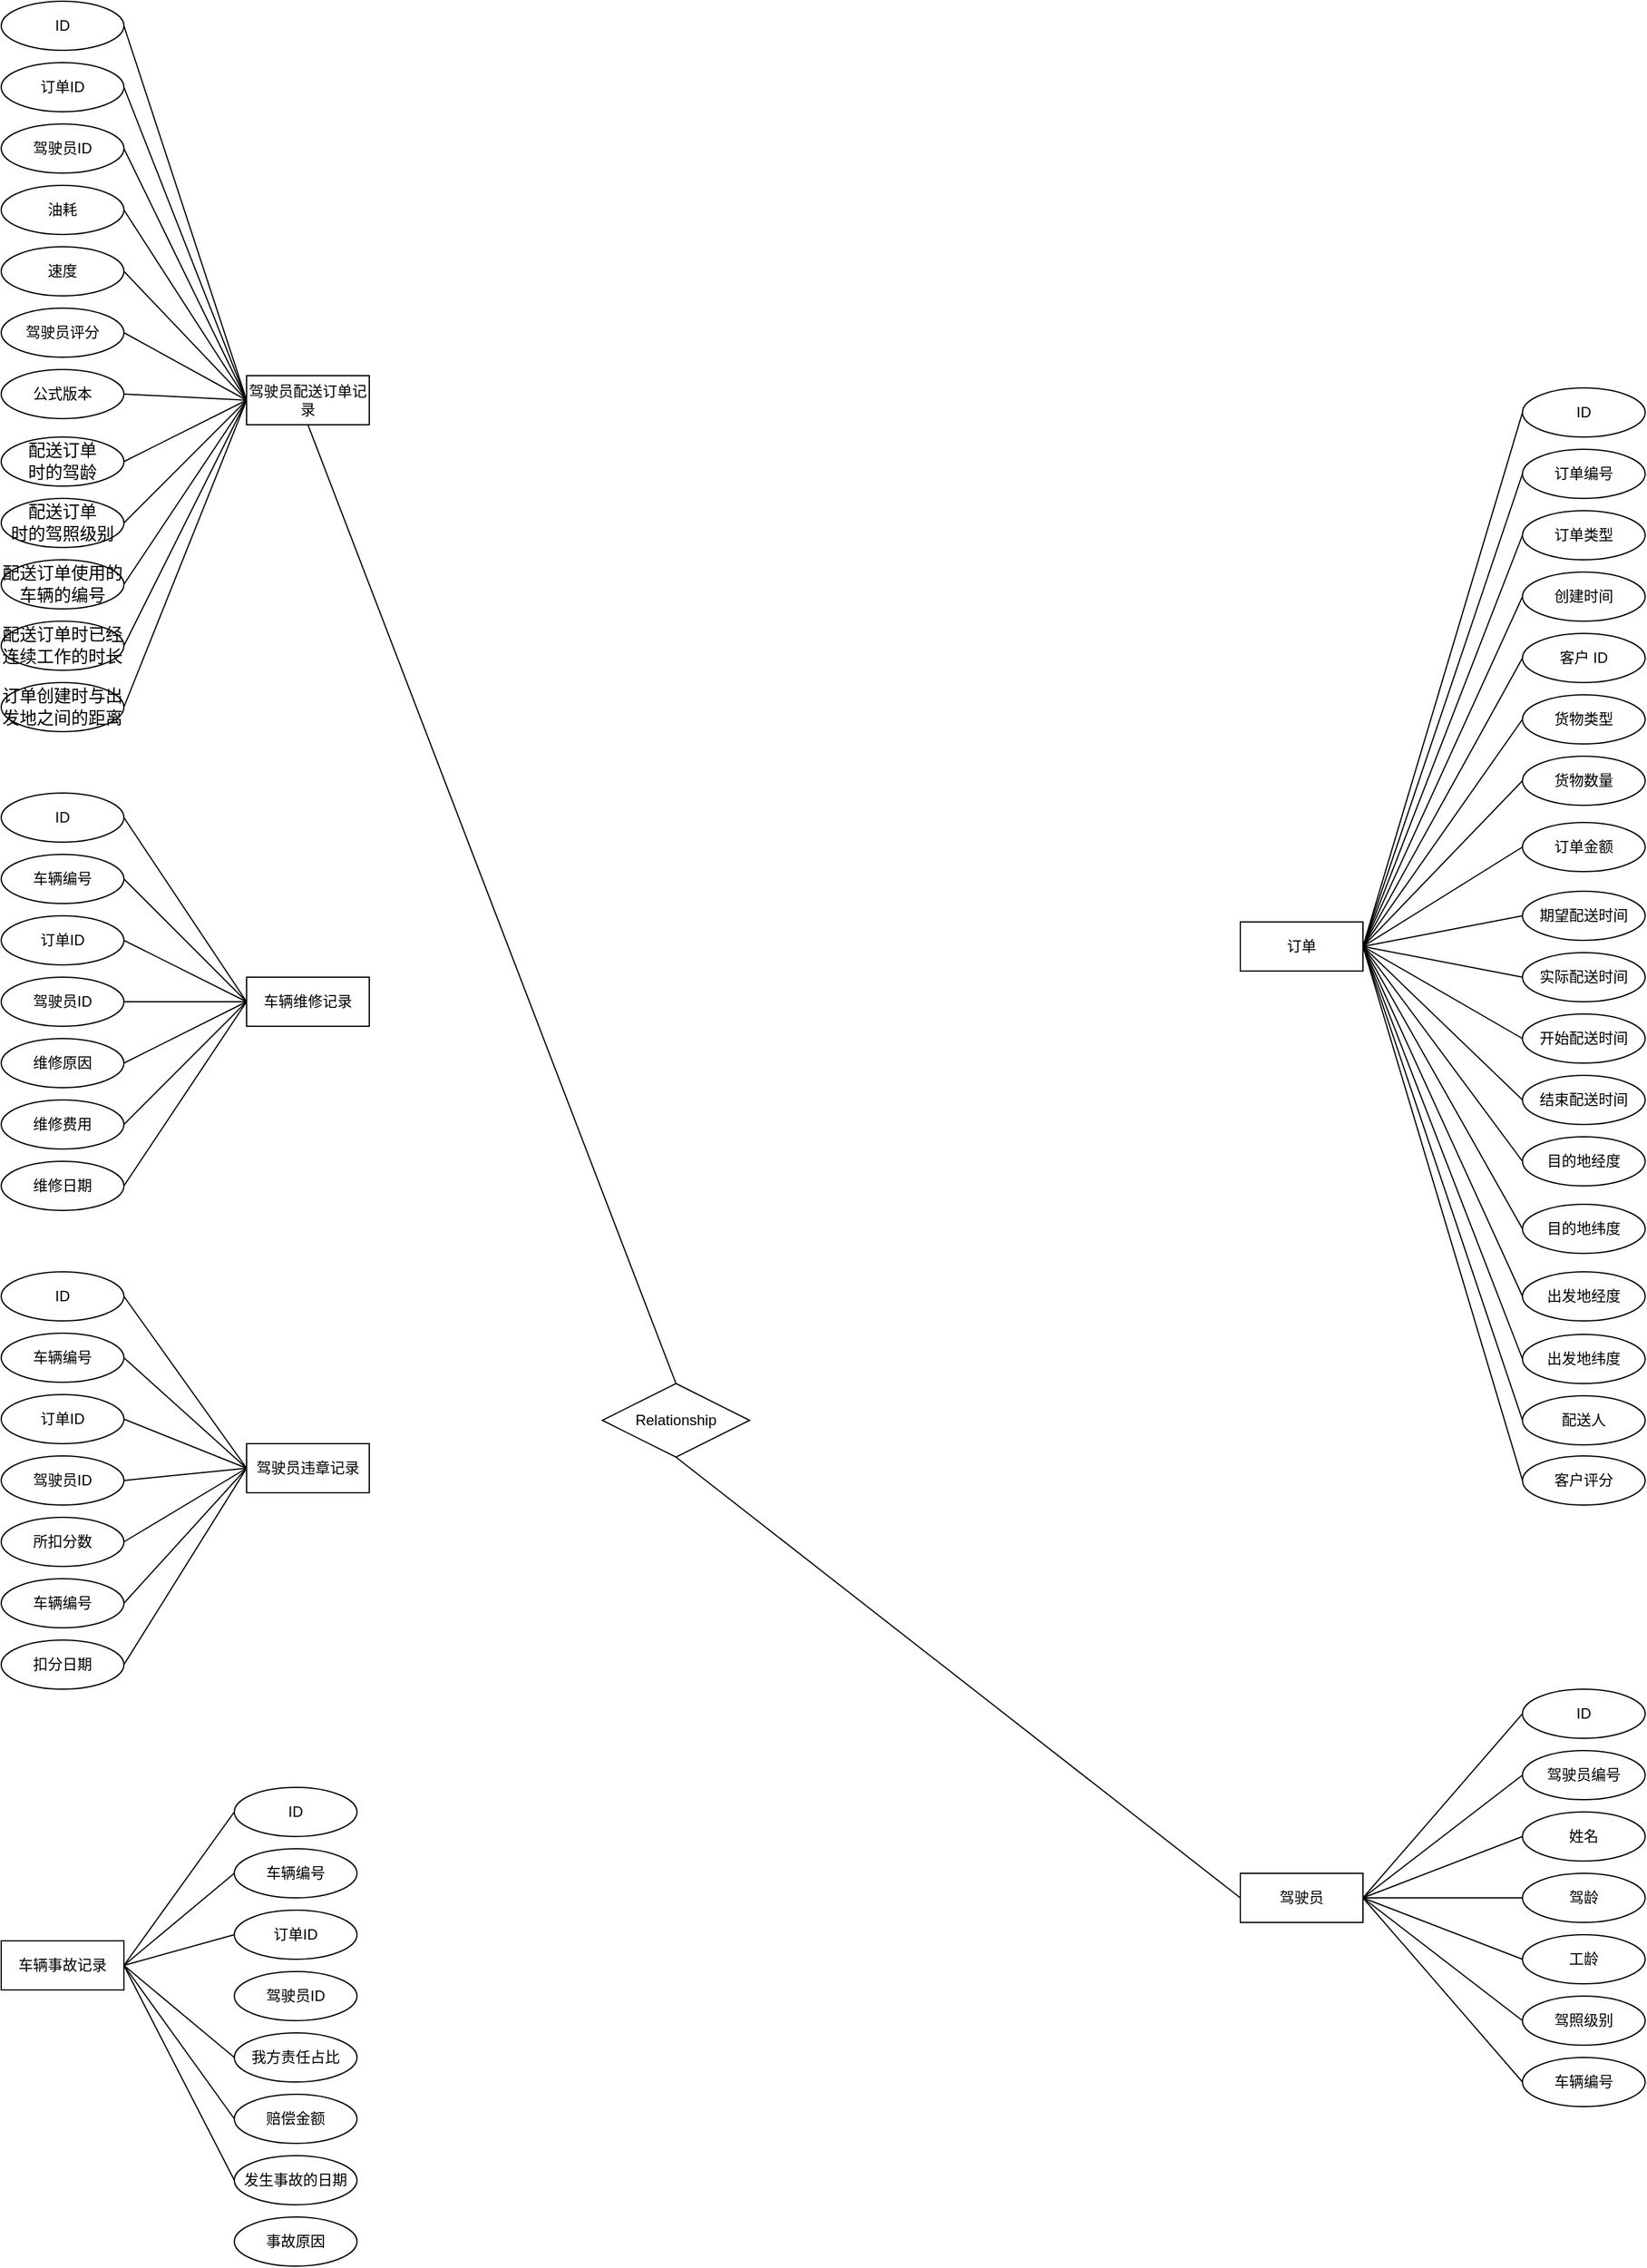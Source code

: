 <mxfile version="13.4.6" type="github">
  <diagram id="TTvSSglgLCxyG-pp4QgG" name="Page-1">
    <mxGraphModel dx="2178" dy="2046" grid="1" gridSize="10" guides="1" tooltips="1" connect="1" arrows="1" fold="1" page="1" pageScale="1" pageWidth="827" pageHeight="1169" math="0" shadow="0">
      <root>
        <mxCell id="0" />
        <mxCell id="1" parent="0" />
        <mxCell id="wChaM4UhZpYK5YsZdDve-71" value="Relationship" style="shape=rhombus;perimeter=rhombusPerimeter;whiteSpace=wrap;html=1;align=center;" vertex="1" parent="1">
          <mxGeometry x="-190" y="1001" width="120" height="60" as="geometry" />
        </mxCell>
        <mxCell id="wChaM4UhZpYK5YsZdDve-72" value="" style="endArrow=none;html=1;rounded=0;exitX=0.5;exitY=1;exitDx=0;exitDy=0;entryX=0.5;entryY=0;entryDx=0;entryDy=0;" edge="1" parent="1" source="wChaM4UhZpYK5YsZdDve-41" target="wChaM4UhZpYK5YsZdDve-71">
          <mxGeometry relative="1" as="geometry">
            <mxPoint x="-250" y="840" as="sourcePoint" />
            <mxPoint x="-90" y="840" as="targetPoint" />
          </mxGeometry>
        </mxCell>
        <mxCell id="wChaM4UhZpYK5YsZdDve-73" value="" style="endArrow=none;html=1;rounded=0;exitX=0.5;exitY=1;exitDx=0;exitDy=0;entryX=0;entryY=0.5;entryDx=0;entryDy=0;" edge="1" parent="1" source="wChaM4UhZpYK5YsZdDve-71" target="wChaM4UhZpYK5YsZdDve-1">
          <mxGeometry relative="1" as="geometry">
            <mxPoint x="-120" y="1200" as="sourcePoint" />
            <mxPoint x="40" y="1200" as="targetPoint" />
          </mxGeometry>
        </mxCell>
        <mxCell id="wChaM4UhZpYK5YsZdDve-91" value="驾驶员违章记录" style="whiteSpace=wrap;html=1;align=center;" vertex="1" parent="1">
          <mxGeometry x="-480" y="1050" width="100" height="40" as="geometry" />
        </mxCell>
        <mxCell id="wChaM4UhZpYK5YsZdDve-110" value="车辆事故记录" style="whiteSpace=wrap;html=1;align=center;" vertex="1" parent="1">
          <mxGeometry x="-680" y="1455" width="100" height="40" as="geometry" />
        </mxCell>
        <mxCell id="wChaM4UhZpYK5YsZdDve-111" value="" style="endArrow=none;html=1;rounded=0;entryX=0;entryY=0.5;entryDx=0;entryDy=0;exitX=1;exitY=0.5;exitDx=0;exitDy=0;" edge="1" source="wChaM4UhZpYK5YsZdDve-110" target="wChaM4UhZpYK5YsZdDve-118" parent="1">
          <mxGeometry relative="1" as="geometry">
            <mxPoint x="-630" y="1580" as="sourcePoint" />
            <mxPoint x="-470" y="1580" as="targetPoint" />
          </mxGeometry>
        </mxCell>
        <mxCell id="wChaM4UhZpYK5YsZdDve-112" value="" style="endArrow=none;html=1;rounded=0;entryX=0;entryY=0.5;entryDx=0;entryDy=0;exitX=1;exitY=0.5;exitDx=0;exitDy=0;" edge="1" source="wChaM4UhZpYK5YsZdDve-110" target="wChaM4UhZpYK5YsZdDve-119" parent="1">
          <mxGeometry relative="1" as="geometry">
            <mxPoint x="-660" y="1480" as="sourcePoint" />
            <mxPoint x="-500" y="1480" as="targetPoint" />
          </mxGeometry>
        </mxCell>
        <mxCell id="wChaM4UhZpYK5YsZdDve-113" value="" style="endArrow=none;html=1;rounded=0;entryX=0;entryY=0.5;entryDx=0;entryDy=0;exitX=1;exitY=0.5;exitDx=0;exitDy=0;" edge="1" source="wChaM4UhZpYK5YsZdDve-110" target="wChaM4UhZpYK5YsZdDve-120" parent="1">
          <mxGeometry relative="1" as="geometry">
            <mxPoint x="-680" y="1480" as="sourcePoint" />
            <mxPoint x="-520" y="1480" as="targetPoint" />
          </mxGeometry>
        </mxCell>
        <mxCell id="wChaM4UhZpYK5YsZdDve-114" value="" style="endArrow=none;html=1;rounded=0;entryX=0;entryY=0.5;entryDx=0;entryDy=0;exitX=1;exitY=0.5;exitDx=0;exitDy=0;" edge="1" source="wChaM4UhZpYK5YsZdDve-110" target="wChaM4UhZpYK5YsZdDve-122" parent="1">
          <mxGeometry relative="1" as="geometry">
            <mxPoint x="-660" y="1490" as="sourcePoint" />
            <mxPoint x="-500" y="1490" as="targetPoint" />
          </mxGeometry>
        </mxCell>
        <mxCell id="wChaM4UhZpYK5YsZdDve-115" value="" style="endArrow=none;html=1;rounded=0;entryX=0;entryY=0.5;entryDx=0;entryDy=0;exitX=1;exitY=0.5;exitDx=0;exitDy=0;" edge="1" source="wChaM4UhZpYK5YsZdDve-110" target="wChaM4UhZpYK5YsZdDve-123" parent="1">
          <mxGeometry relative="1" as="geometry">
            <mxPoint x="-670" y="1550" as="sourcePoint" />
            <mxPoint x="-510" y="1550" as="targetPoint" />
          </mxGeometry>
        </mxCell>
        <mxCell id="wChaM4UhZpYK5YsZdDve-116" value="" style="endArrow=none;html=1;rounded=0;entryX=0;entryY=0.5;entryDx=0;entryDy=0;exitX=1;exitY=0.5;exitDx=0;exitDy=0;" edge="1" source="wChaM4UhZpYK5YsZdDve-110" target="wChaM4UhZpYK5YsZdDve-124" parent="1">
          <mxGeometry relative="1" as="geometry">
            <mxPoint x="-700" y="1590" as="sourcePoint" />
            <mxPoint x="-540" y="1590" as="targetPoint" />
          </mxGeometry>
        </mxCell>
        <mxCell id="wChaM4UhZpYK5YsZdDve-117" value="" style="group" vertex="1" connectable="0" parent="1">
          <mxGeometry x="-490" y="1330" width="100" height="290" as="geometry" />
        </mxCell>
        <mxCell id="wChaM4UhZpYK5YsZdDve-118" value="ID" style="ellipse;whiteSpace=wrap;html=1;align=center;fontStyle=0;" vertex="1" parent="wChaM4UhZpYK5YsZdDve-117">
          <mxGeometry width="100" height="40" as="geometry" />
        </mxCell>
        <mxCell id="wChaM4UhZpYK5YsZdDve-119" value="车辆编号" style="ellipse;whiteSpace=wrap;html=1;align=center;fontStyle=0;" vertex="1" parent="wChaM4UhZpYK5YsZdDve-117">
          <mxGeometry y="50" width="100" height="40" as="geometry" />
        </mxCell>
        <mxCell id="wChaM4UhZpYK5YsZdDve-120" value="订单ID" style="ellipse;whiteSpace=wrap;html=1;align=center;fontStyle=0;" vertex="1" parent="wChaM4UhZpYK5YsZdDve-117">
          <mxGeometry y="100" width="100" height="40" as="geometry" />
        </mxCell>
        <mxCell id="wChaM4UhZpYK5YsZdDve-121" value="驾驶员ID" style="ellipse;whiteSpace=wrap;html=1;align=center;fontStyle=0;" vertex="1" parent="wChaM4UhZpYK5YsZdDve-117">
          <mxGeometry y="150" width="100" height="40" as="geometry" />
        </mxCell>
        <mxCell id="wChaM4UhZpYK5YsZdDve-122" value="我方责任占比" style="ellipse;whiteSpace=wrap;html=1;align=center;fontStyle=0;" vertex="1" parent="1">
          <mxGeometry x="-490" y="1530" width="100" height="40" as="geometry" />
        </mxCell>
        <mxCell id="wChaM4UhZpYK5YsZdDve-123" value="赔偿金额" style="ellipse;whiteSpace=wrap;html=1;align=center;strokeColor=#000000;" vertex="1" parent="1">
          <mxGeometry x="-490" y="1580" width="100" height="40" as="geometry" />
        </mxCell>
        <mxCell id="wChaM4UhZpYK5YsZdDve-124" value="发生事故的日期" style="ellipse;whiteSpace=wrap;html=1;align=center;strokeColor=#000000;" vertex="1" parent="1">
          <mxGeometry x="-490" y="1630" width="100" height="40" as="geometry" />
        </mxCell>
        <mxCell id="wChaM4UhZpYK5YsZdDve-125" value="事故原因" style="ellipse;whiteSpace=wrap;html=1;align=center;strokeColor=#000000;" vertex="1" parent="1">
          <mxGeometry x="-490" y="1680" width="100" height="40" as="geometry" />
        </mxCell>
        <mxCell id="wChaM4UhZpYK5YsZdDve-126" value="" style="group" vertex="1" connectable="0" parent="1">
          <mxGeometry x="330" y="190" width="330" height="910" as="geometry" />
        </mxCell>
        <mxCell id="HI6NWuzhiFTGf4Nthjht-1" value="订单" style="whiteSpace=wrap;html=1;align=center;" parent="wChaM4UhZpYK5YsZdDve-126" vertex="1">
          <mxGeometry y="435" width="100" height="40" as="geometry" />
        </mxCell>
        <mxCell id="HI6NWuzhiFTGf4Nthjht-20" value="" style="endArrow=none;html=1;rounded=0;exitX=1;exitY=0.5;exitDx=0;exitDy=0;entryX=0;entryY=0.5;entryDx=0;entryDy=0;" parent="wChaM4UhZpYK5YsZdDve-126" source="HI6NWuzhiFTGf4Nthjht-1" target="HI6NWuzhiFTGf4Nthjht-2" edge="1">
          <mxGeometry relative="1" as="geometry">
            <mxPoint y="200" as="sourcePoint" />
            <mxPoint x="160" y="200" as="targetPoint" />
          </mxGeometry>
        </mxCell>
        <mxCell id="HI6NWuzhiFTGf4Nthjht-23" value="" style="endArrow=none;html=1;rounded=0;entryX=0;entryY=0.5;entryDx=0;entryDy=0;exitX=1;exitY=0.5;exitDx=0;exitDy=0;" parent="wChaM4UhZpYK5YsZdDve-126" source="HI6NWuzhiFTGf4Nthjht-1" target="HI6NWuzhiFTGf4Nthjht-3" edge="1">
          <mxGeometry relative="1" as="geometry">
            <mxPoint x="60" y="90" as="sourcePoint" />
            <mxPoint x="220" y="90" as="targetPoint" />
          </mxGeometry>
        </mxCell>
        <mxCell id="HI6NWuzhiFTGf4Nthjht-26" value="" style="endArrow=none;html=1;rounded=0;exitX=1;exitY=0.5;exitDx=0;exitDy=0;entryX=0;entryY=0.5;entryDx=0;entryDy=0;" parent="wChaM4UhZpYK5YsZdDve-126" source="HI6NWuzhiFTGf4Nthjht-1" target="HI6NWuzhiFTGf4Nthjht-4" edge="1">
          <mxGeometry relative="1" as="geometry">
            <mxPoint x="70" y="160" as="sourcePoint" />
            <mxPoint x="230" y="160" as="targetPoint" />
          </mxGeometry>
        </mxCell>
        <mxCell id="HI6NWuzhiFTGf4Nthjht-27" value="" style="endArrow=none;html=1;rounded=0;exitX=1;exitY=0.5;exitDx=0;exitDy=0;entryX=0;entryY=0.5;entryDx=0;entryDy=0;" parent="wChaM4UhZpYK5YsZdDve-126" source="HI6NWuzhiFTGf4Nthjht-1" target="HI6NWuzhiFTGf4Nthjht-5" edge="1">
          <mxGeometry relative="1" as="geometry">
            <mxPoint x="70" y="230" as="sourcePoint" />
            <mxPoint x="230" y="230" as="targetPoint" />
          </mxGeometry>
        </mxCell>
        <mxCell id="HI6NWuzhiFTGf4Nthjht-28" value="" style="endArrow=none;html=1;rounded=0;exitX=1;exitY=0.5;exitDx=0;exitDy=0;entryX=0;entryY=0.5;entryDx=0;entryDy=0;" parent="wChaM4UhZpYK5YsZdDve-126" source="HI6NWuzhiFTGf4Nthjht-1" target="HI6NWuzhiFTGf4Nthjht-6" edge="1">
          <mxGeometry relative="1" as="geometry">
            <mxPoint x="70" y="300" as="sourcePoint" />
            <mxPoint x="230" y="300" as="targetPoint" />
          </mxGeometry>
        </mxCell>
        <mxCell id="HI6NWuzhiFTGf4Nthjht-29" value="" style="endArrow=none;html=1;rounded=0;entryX=0;entryY=0.5;entryDx=0;entryDy=0;exitX=1;exitY=0.5;exitDx=0;exitDy=0;" parent="wChaM4UhZpYK5YsZdDve-126" source="HI6NWuzhiFTGf4Nthjht-1" target="HI6NWuzhiFTGf4Nthjht-7" edge="1">
          <mxGeometry relative="1" as="geometry">
            <mxPoint x="60" y="370" as="sourcePoint" />
            <mxPoint x="220" y="370" as="targetPoint" />
          </mxGeometry>
        </mxCell>
        <mxCell id="HI6NWuzhiFTGf4Nthjht-30" value="" style="endArrow=none;html=1;rounded=0;exitX=1;exitY=0.5;exitDx=0;exitDy=0;entryX=0;entryY=0.5;entryDx=0;entryDy=0;" parent="wChaM4UhZpYK5YsZdDve-126" source="HI6NWuzhiFTGf4Nthjht-1" target="HI6NWuzhiFTGf4Nthjht-8" edge="1">
          <mxGeometry relative="1" as="geometry">
            <mxPoint x="70" y="440" as="sourcePoint" />
            <mxPoint x="230" y="440" as="targetPoint" />
          </mxGeometry>
        </mxCell>
        <mxCell id="HI6NWuzhiFTGf4Nthjht-31" value="" style="endArrow=none;html=1;rounded=0;exitX=1;exitY=0.5;exitDx=0;exitDy=0;entryX=0;entryY=0.5;entryDx=0;entryDy=0;" parent="wChaM4UhZpYK5YsZdDve-126" source="HI6NWuzhiFTGf4Nthjht-1" target="HI6NWuzhiFTGf4Nthjht-9" edge="1">
          <mxGeometry relative="1" as="geometry">
            <mxPoint x="70" y="510" as="sourcePoint" />
            <mxPoint x="230" y="510" as="targetPoint" />
          </mxGeometry>
        </mxCell>
        <mxCell id="HI6NWuzhiFTGf4Nthjht-32" value="" style="endArrow=none;html=1;rounded=0;exitX=1;exitY=0.5;exitDx=0;exitDy=0;entryX=0;entryY=0.5;entryDx=0;entryDy=0;" parent="wChaM4UhZpYK5YsZdDve-126" source="HI6NWuzhiFTGf4Nthjht-1" target="HI6NWuzhiFTGf4Nthjht-10" edge="1">
          <mxGeometry relative="1" as="geometry">
            <mxPoint x="70" y="590" as="sourcePoint" />
            <mxPoint x="230" y="590" as="targetPoint" />
          </mxGeometry>
        </mxCell>
        <mxCell id="HI6NWuzhiFTGf4Nthjht-33" value="" style="endArrow=none;html=1;rounded=0;exitX=1;exitY=0.5;exitDx=0;exitDy=0;entryX=0;entryY=0.5;entryDx=0;entryDy=0;" parent="wChaM4UhZpYK5YsZdDve-126" source="HI6NWuzhiFTGf4Nthjht-1" target="HI6NWuzhiFTGf4Nthjht-11" edge="1">
          <mxGeometry relative="1" as="geometry">
            <mxPoint x="70" y="670" as="sourcePoint" />
            <mxPoint x="230" y="670" as="targetPoint" />
          </mxGeometry>
        </mxCell>
        <mxCell id="HI6NWuzhiFTGf4Nthjht-34" value="" style="endArrow=none;html=1;rounded=0;exitX=1;exitY=0.5;exitDx=0;exitDy=0;entryX=0;entryY=0.5;entryDx=0;entryDy=0;" parent="wChaM4UhZpYK5YsZdDve-126" source="HI6NWuzhiFTGf4Nthjht-1" target="HI6NWuzhiFTGf4Nthjht-12" edge="1">
          <mxGeometry relative="1" as="geometry">
            <mxPoint x="70" y="740" as="sourcePoint" />
            <mxPoint x="230" y="740" as="targetPoint" />
          </mxGeometry>
        </mxCell>
        <mxCell id="HI6NWuzhiFTGf4Nthjht-35" value="" style="endArrow=none;html=1;rounded=0;exitX=1;exitY=0.5;exitDx=0;exitDy=0;entryX=0;entryY=0.5;entryDx=0;entryDy=0;" parent="wChaM4UhZpYK5YsZdDve-126" source="HI6NWuzhiFTGf4Nthjht-1" target="HI6NWuzhiFTGf4Nthjht-13" edge="1">
          <mxGeometry relative="1" as="geometry">
            <mxPoint x="70" y="810" as="sourcePoint" />
            <mxPoint x="230" y="810" as="targetPoint" />
          </mxGeometry>
        </mxCell>
        <mxCell id="HI6NWuzhiFTGf4Nthjht-36" value="" style="endArrow=none;html=1;rounded=0;exitX=1;exitY=0.5;exitDx=0;exitDy=0;entryX=0;entryY=0.5;entryDx=0;entryDy=0;" parent="wChaM4UhZpYK5YsZdDve-126" source="HI6NWuzhiFTGf4Nthjht-1" target="HI6NWuzhiFTGf4Nthjht-14" edge="1">
          <mxGeometry relative="1" as="geometry">
            <mxPoint x="70" y="880" as="sourcePoint" />
            <mxPoint x="230" y="880" as="targetPoint" />
          </mxGeometry>
        </mxCell>
        <mxCell id="HI6NWuzhiFTGf4Nthjht-37" value="" style="endArrow=none;html=1;rounded=0;exitX=1;exitY=0.5;exitDx=0;exitDy=0;entryX=0;entryY=0.5;entryDx=0;entryDy=0;" parent="wChaM4UhZpYK5YsZdDve-126" source="HI6NWuzhiFTGf4Nthjht-1" target="HI6NWuzhiFTGf4Nthjht-15" edge="1">
          <mxGeometry relative="1" as="geometry">
            <mxPoint x="70" y="950" as="sourcePoint" />
            <mxPoint x="230" y="950" as="targetPoint" />
          </mxGeometry>
        </mxCell>
        <mxCell id="HI6NWuzhiFTGf4Nthjht-38" value="" style="endArrow=none;html=1;rounded=0;entryX=0;entryY=0.5;entryDx=0;entryDy=0;exitX=1;exitY=0.5;exitDx=0;exitDy=0;" parent="wChaM4UhZpYK5YsZdDve-126" source="HI6NWuzhiFTGf4Nthjht-1" target="HI6NWuzhiFTGf4Nthjht-16" edge="1">
          <mxGeometry relative="1" as="geometry">
            <mxPoint x="70" y="1020" as="sourcePoint" />
            <mxPoint x="230" y="1020" as="targetPoint" />
          </mxGeometry>
        </mxCell>
        <mxCell id="HI6NWuzhiFTGf4Nthjht-39" value="" style="endArrow=none;html=1;rounded=0;entryX=0;entryY=0.5;entryDx=0;entryDy=0;exitX=1;exitY=0.5;exitDx=0;exitDy=0;" parent="wChaM4UhZpYK5YsZdDve-126" source="HI6NWuzhiFTGf4Nthjht-1" target="HI6NWuzhiFTGf4Nthjht-17" edge="1">
          <mxGeometry relative="1" as="geometry">
            <mxPoint x="40" y="790" as="sourcePoint" />
            <mxPoint x="200" y="790" as="targetPoint" />
          </mxGeometry>
        </mxCell>
        <mxCell id="HI6NWuzhiFTGf4Nthjht-40" value="" style="endArrow=none;html=1;rounded=0;entryX=0;entryY=0.5;entryDx=0;entryDy=0;exitX=1;exitY=0.5;exitDx=0;exitDy=0;" parent="wChaM4UhZpYK5YsZdDve-126" source="HI6NWuzhiFTGf4Nthjht-1" target="HI6NWuzhiFTGf4Nthjht-18" edge="1">
          <mxGeometry relative="1" as="geometry">
            <mxPoint x="30" y="830" as="sourcePoint" />
            <mxPoint x="190" y="830" as="targetPoint" />
          </mxGeometry>
        </mxCell>
        <mxCell id="HI6NWuzhiFTGf4Nthjht-41" value="" style="endArrow=none;html=1;rounded=0;entryX=0;entryY=0.5;entryDx=0;entryDy=0;exitX=1;exitY=0.5;exitDx=0;exitDy=0;" parent="wChaM4UhZpYK5YsZdDve-126" source="HI6NWuzhiFTGf4Nthjht-1" target="HI6NWuzhiFTGf4Nthjht-19" edge="1">
          <mxGeometry relative="1" as="geometry">
            <mxPoint y="880" as="sourcePoint" />
            <mxPoint x="160" y="880" as="targetPoint" />
          </mxGeometry>
        </mxCell>
        <mxCell id="wChaM4UhZpYK5YsZdDve-39" value="" style="group" vertex="1" connectable="0" parent="wChaM4UhZpYK5YsZdDve-126">
          <mxGeometry x="230" width="100" height="910" as="geometry" />
        </mxCell>
        <mxCell id="HI6NWuzhiFTGf4Nthjht-2" value="ID" style="ellipse;whiteSpace=wrap;html=1;align=center;flipV=1;" parent="wChaM4UhZpYK5YsZdDve-39" vertex="1">
          <mxGeometry width="100" height="40" as="geometry" />
        </mxCell>
        <mxCell id="HI6NWuzhiFTGf4Nthjht-3" value="订单编号" style="ellipse;whiteSpace=wrap;html=1;align=center;flipV=1;" parent="wChaM4UhZpYK5YsZdDve-39" vertex="1">
          <mxGeometry y="50" width="100" height="40" as="geometry" />
        </mxCell>
        <mxCell id="HI6NWuzhiFTGf4Nthjht-4" value="订单类型" style="ellipse;whiteSpace=wrap;html=1;align=center;flipV=1;" parent="wChaM4UhZpYK5YsZdDve-39" vertex="1">
          <mxGeometry y="100" width="100" height="40" as="geometry" />
        </mxCell>
        <mxCell id="HI6NWuzhiFTGf4Nthjht-5" value="创建时间" style="ellipse;whiteSpace=wrap;html=1;align=center;flipV=1;" parent="wChaM4UhZpYK5YsZdDve-39" vertex="1">
          <mxGeometry y="150" width="100" height="40" as="geometry" />
        </mxCell>
        <mxCell id="HI6NWuzhiFTGf4Nthjht-6" value="客户 ID" style="ellipse;whiteSpace=wrap;html=1;align=center;flipV=1;" parent="wChaM4UhZpYK5YsZdDve-39" vertex="1">
          <mxGeometry y="200" width="100" height="40" as="geometry" />
        </mxCell>
        <mxCell id="HI6NWuzhiFTGf4Nthjht-7" value="货物类型" style="ellipse;whiteSpace=wrap;html=1;align=center;flipV=1;" parent="wChaM4UhZpYK5YsZdDve-39" vertex="1">
          <mxGeometry y="250" width="100" height="40" as="geometry" />
        </mxCell>
        <mxCell id="HI6NWuzhiFTGf4Nthjht-8" value="货物数量" style="ellipse;whiteSpace=wrap;html=1;align=center;flipV=1;" parent="wChaM4UhZpYK5YsZdDve-39" vertex="1">
          <mxGeometry y="300" width="100" height="40" as="geometry" />
        </mxCell>
        <mxCell id="HI6NWuzhiFTGf4Nthjht-9" value="订单金额" style="ellipse;whiteSpace=wrap;html=1;align=center;flipV=1;" parent="wChaM4UhZpYK5YsZdDve-39" vertex="1">
          <mxGeometry y="354" width="100" height="40" as="geometry" />
        </mxCell>
        <mxCell id="HI6NWuzhiFTGf4Nthjht-10" value="期望配送时间" style="ellipse;whiteSpace=wrap;html=1;align=center;flipV=1;" parent="wChaM4UhZpYK5YsZdDve-39" vertex="1">
          <mxGeometry y="410" width="100" height="40" as="geometry" />
        </mxCell>
        <mxCell id="HI6NWuzhiFTGf4Nthjht-11" value="实际配送时间" style="ellipse;whiteSpace=wrap;html=1;align=center;flipV=1;" parent="wChaM4UhZpYK5YsZdDve-39" vertex="1">
          <mxGeometry y="460" width="100" height="40" as="geometry" />
        </mxCell>
        <mxCell id="HI6NWuzhiFTGf4Nthjht-12" value="开始配送时间" style="ellipse;whiteSpace=wrap;html=1;align=center;flipV=1;" parent="wChaM4UhZpYK5YsZdDve-39" vertex="1">
          <mxGeometry y="510" width="100" height="40" as="geometry" />
        </mxCell>
        <mxCell id="HI6NWuzhiFTGf4Nthjht-13" value="结束配送时间" style="ellipse;whiteSpace=wrap;html=1;align=center;flipV=1;" parent="wChaM4UhZpYK5YsZdDve-39" vertex="1">
          <mxGeometry y="560" width="100" height="40" as="geometry" />
        </mxCell>
        <mxCell id="HI6NWuzhiFTGf4Nthjht-14" value="目的地经度" style="ellipse;whiteSpace=wrap;html=1;align=center;flipV=1;" parent="wChaM4UhZpYK5YsZdDve-39" vertex="1">
          <mxGeometry y="610" width="100" height="40" as="geometry" />
        </mxCell>
        <mxCell id="HI6NWuzhiFTGf4Nthjht-15" value="目的地纬度" style="ellipse;whiteSpace=wrap;html=1;align=center;flipV=1;" parent="wChaM4UhZpYK5YsZdDve-39" vertex="1">
          <mxGeometry y="665" width="100" height="40" as="geometry" />
        </mxCell>
        <mxCell id="HI6NWuzhiFTGf4Nthjht-16" value="出发地经度" style="ellipse;whiteSpace=wrap;html=1;align=center;flipV=1;" parent="wChaM4UhZpYK5YsZdDve-39" vertex="1">
          <mxGeometry y="720" width="100" height="40" as="geometry" />
        </mxCell>
        <mxCell id="HI6NWuzhiFTGf4Nthjht-17" value="出发地纬度" style="ellipse;whiteSpace=wrap;html=1;align=center;flipV=1;" parent="wChaM4UhZpYK5YsZdDve-39" vertex="1">
          <mxGeometry y="771" width="100" height="40" as="geometry" />
        </mxCell>
        <mxCell id="HI6NWuzhiFTGf4Nthjht-18" value="配送人" style="ellipse;whiteSpace=wrap;html=1;align=center;flipV=1;" parent="wChaM4UhZpYK5YsZdDve-39" vertex="1">
          <mxGeometry y="821" width="100" height="40" as="geometry" />
        </mxCell>
        <mxCell id="HI6NWuzhiFTGf4Nthjht-19" value="客户评分" style="ellipse;whiteSpace=wrap;html=1;align=center;flipV=1;" parent="wChaM4UhZpYK5YsZdDve-39" vertex="1">
          <mxGeometry y="870" width="100" height="40" as="geometry" />
        </mxCell>
        <mxCell id="wChaM4UhZpYK5YsZdDve-127" value="" style="group" vertex="1" connectable="0" parent="1">
          <mxGeometry x="330" y="1250" width="330" height="340" as="geometry" />
        </mxCell>
        <mxCell id="wChaM4UhZpYK5YsZdDve-74" value="" style="group" vertex="1" connectable="0" parent="wChaM4UhZpYK5YsZdDve-127">
          <mxGeometry width="330" height="340" as="geometry" />
        </mxCell>
        <mxCell id="wChaM4UhZpYK5YsZdDve-1" value="驾驶员" style="whiteSpace=wrap;html=1;align=center;" vertex="1" parent="wChaM4UhZpYK5YsZdDve-74">
          <mxGeometry y="150" width="100" height="40" as="geometry" />
        </mxCell>
        <mxCell id="wChaM4UhZpYK5YsZdDve-20" value="" style="endArrow=none;html=1;rounded=0;exitX=1;exitY=0.5;exitDx=0;exitDy=0;entryX=0;entryY=0.5;entryDx=0;entryDy=0;" edge="1" source="wChaM4UhZpYK5YsZdDve-1" target="wChaM4UhZpYK5YsZdDve-2" parent="wChaM4UhZpYK5YsZdDve-74">
          <mxGeometry relative="1" as="geometry">
            <mxPoint x="50" y="200" as="sourcePoint" />
            <mxPoint x="210" y="200" as="targetPoint" />
          </mxGeometry>
        </mxCell>
        <mxCell id="wChaM4UhZpYK5YsZdDve-21" value="" style="endArrow=none;html=1;rounded=0;entryX=0;entryY=0.5;entryDx=0;entryDy=0;exitX=1;exitY=0.5;exitDx=0;exitDy=0;" edge="1" source="wChaM4UhZpYK5YsZdDve-1" target="wChaM4UhZpYK5YsZdDve-3" parent="wChaM4UhZpYK5YsZdDve-74">
          <mxGeometry relative="1" as="geometry">
            <mxPoint x="110" y="90" as="sourcePoint" />
            <mxPoint x="270" y="90" as="targetPoint" />
          </mxGeometry>
        </mxCell>
        <mxCell id="wChaM4UhZpYK5YsZdDve-22" value="" style="endArrow=none;html=1;rounded=0;exitX=1;exitY=0.5;exitDx=0;exitDy=0;entryX=0;entryY=0.5;entryDx=0;entryDy=0;" edge="1" source="wChaM4UhZpYK5YsZdDve-1" target="wChaM4UhZpYK5YsZdDve-4" parent="wChaM4UhZpYK5YsZdDve-74">
          <mxGeometry relative="1" as="geometry">
            <mxPoint x="120" y="160" as="sourcePoint" />
            <mxPoint x="280" y="160" as="targetPoint" />
          </mxGeometry>
        </mxCell>
        <mxCell id="wChaM4UhZpYK5YsZdDve-23" value="" style="endArrow=none;html=1;rounded=0;exitX=1;exitY=0.5;exitDx=0;exitDy=0;entryX=0;entryY=0.5;entryDx=0;entryDy=0;" edge="1" source="wChaM4UhZpYK5YsZdDve-1" target="wChaM4UhZpYK5YsZdDve-5" parent="wChaM4UhZpYK5YsZdDve-74">
          <mxGeometry relative="1" as="geometry">
            <mxPoint x="120" y="230" as="sourcePoint" />
            <mxPoint x="280" y="230" as="targetPoint" />
          </mxGeometry>
        </mxCell>
        <mxCell id="wChaM4UhZpYK5YsZdDve-24" value="" style="endArrow=none;html=1;rounded=0;exitX=1;exitY=0.5;exitDx=0;exitDy=0;entryX=0;entryY=0.5;entryDx=0;entryDy=0;" edge="1" source="wChaM4UhZpYK5YsZdDve-1" target="wChaM4UhZpYK5YsZdDve-6" parent="wChaM4UhZpYK5YsZdDve-74">
          <mxGeometry relative="1" as="geometry">
            <mxPoint x="120" y="300" as="sourcePoint" />
            <mxPoint x="280" y="300" as="targetPoint" />
          </mxGeometry>
        </mxCell>
        <mxCell id="wChaM4UhZpYK5YsZdDve-25" value="" style="endArrow=none;html=1;rounded=0;entryX=0;entryY=0.5;entryDx=0;entryDy=0;exitX=1;exitY=0.5;exitDx=0;exitDy=0;" edge="1" source="wChaM4UhZpYK5YsZdDve-1" target="wChaM4UhZpYK5YsZdDve-7" parent="wChaM4UhZpYK5YsZdDve-74">
          <mxGeometry relative="1" as="geometry">
            <mxPoint x="110" y="370" as="sourcePoint" />
            <mxPoint x="270" y="370" as="targetPoint" />
          </mxGeometry>
        </mxCell>
        <mxCell id="wChaM4UhZpYK5YsZdDve-26" value="" style="endArrow=none;html=1;rounded=0;exitX=1;exitY=0.5;exitDx=0;exitDy=0;entryX=0;entryY=0.5;entryDx=0;entryDy=0;" edge="1" source="wChaM4UhZpYK5YsZdDve-1" target="wChaM4UhZpYK5YsZdDve-8" parent="wChaM4UhZpYK5YsZdDve-74">
          <mxGeometry relative="1" as="geometry">
            <mxPoint x="120" y="440" as="sourcePoint" />
            <mxPoint x="280" y="440" as="targetPoint" />
          </mxGeometry>
        </mxCell>
        <mxCell id="wChaM4UhZpYK5YsZdDve-38" value="" style="group" vertex="1" connectable="0" parent="wChaM4UhZpYK5YsZdDve-74">
          <mxGeometry x="230" width="100" height="340" as="geometry" />
        </mxCell>
        <mxCell id="wChaM4UhZpYK5YsZdDve-2" value="ID" style="ellipse;whiteSpace=wrap;html=1;align=center;flipV=1;" vertex="1" parent="wChaM4UhZpYK5YsZdDve-38">
          <mxGeometry width="100" height="40" as="geometry" />
        </mxCell>
        <mxCell id="wChaM4UhZpYK5YsZdDve-3" value="驾驶员编号" style="ellipse;whiteSpace=wrap;html=1;align=center;flipV=1;" vertex="1" parent="wChaM4UhZpYK5YsZdDve-38">
          <mxGeometry y="50" width="100" height="40" as="geometry" />
        </mxCell>
        <mxCell id="wChaM4UhZpYK5YsZdDve-4" value="姓名" style="ellipse;whiteSpace=wrap;html=1;align=center;flipV=1;" vertex="1" parent="wChaM4UhZpYK5YsZdDve-38">
          <mxGeometry y="100" width="100" height="40" as="geometry" />
        </mxCell>
        <mxCell id="wChaM4UhZpYK5YsZdDve-5" value="驾龄" style="ellipse;whiteSpace=wrap;html=1;align=center;flipV=1;" vertex="1" parent="wChaM4UhZpYK5YsZdDve-38">
          <mxGeometry y="150" width="100" height="40" as="geometry" />
        </mxCell>
        <mxCell id="wChaM4UhZpYK5YsZdDve-6" value="工龄" style="ellipse;whiteSpace=wrap;html=1;align=center;flipV=1;" vertex="1" parent="wChaM4UhZpYK5YsZdDve-38">
          <mxGeometry y="200" width="100" height="40" as="geometry" />
        </mxCell>
        <mxCell id="wChaM4UhZpYK5YsZdDve-7" value="驾照级别" style="ellipse;whiteSpace=wrap;html=1;align=center;flipV=1;" vertex="1" parent="wChaM4UhZpYK5YsZdDve-38">
          <mxGeometry y="250" width="100" height="40" as="geometry" />
        </mxCell>
        <mxCell id="wChaM4UhZpYK5YsZdDve-8" value="车辆编号" style="ellipse;whiteSpace=wrap;html=1;align=center;flipV=1;" vertex="1" parent="wChaM4UhZpYK5YsZdDve-38">
          <mxGeometry y="300" width="100" height="40" as="geometry" />
        </mxCell>
        <mxCell id="wChaM4UhZpYK5YsZdDve-41" value="驾驶员配送订单记录" style="whiteSpace=wrap;html=1;align=center;" vertex="1" parent="1">
          <mxGeometry x="-480" y="180" width="100" height="40" as="geometry" />
        </mxCell>
        <mxCell id="wChaM4UhZpYK5YsZdDve-42" value="" style="endArrow=none;html=1;rounded=0;exitX=0;exitY=0.5;exitDx=0;exitDy=0;entryX=1;entryY=0.5;entryDx=0;entryDy=0;" edge="1" source="wChaM4UhZpYK5YsZdDve-41" target="wChaM4UhZpYK5YsZdDve-50" parent="1">
          <mxGeometry relative="1" as="geometry">
            <mxPoint x="-860" y="80" as="sourcePoint" />
            <mxPoint x="-700" y="80" as="targetPoint" />
          </mxGeometry>
        </mxCell>
        <mxCell id="wChaM4UhZpYK5YsZdDve-43" value="" style="endArrow=none;html=1;rounded=0;entryX=1;entryY=0.5;entryDx=0;entryDy=0;exitX=0;exitY=0.5;exitDx=0;exitDy=0;" edge="1" source="wChaM4UhZpYK5YsZdDve-41" target="wChaM4UhZpYK5YsZdDve-51" parent="1">
          <mxGeometry relative="1" as="geometry">
            <mxPoint x="-800" y="-30" as="sourcePoint" />
            <mxPoint x="-640" y="-30" as="targetPoint" />
          </mxGeometry>
        </mxCell>
        <mxCell id="wChaM4UhZpYK5YsZdDve-44" value="" style="endArrow=none;html=1;rounded=0;exitX=0;exitY=0.5;exitDx=0;exitDy=0;entryX=1;entryY=0.5;entryDx=0;entryDy=0;" edge="1" source="wChaM4UhZpYK5YsZdDve-41" target="wChaM4UhZpYK5YsZdDve-52" parent="1">
          <mxGeometry relative="1" as="geometry">
            <mxPoint x="-790" y="40" as="sourcePoint" />
            <mxPoint x="-630" y="40" as="targetPoint" />
          </mxGeometry>
        </mxCell>
        <mxCell id="wChaM4UhZpYK5YsZdDve-45" value="" style="endArrow=none;html=1;rounded=0;exitX=0;exitY=0.5;exitDx=0;exitDy=0;entryX=1;entryY=0.5;entryDx=0;entryDy=0;" edge="1" source="wChaM4UhZpYK5YsZdDve-41" target="wChaM4UhZpYK5YsZdDve-53" parent="1">
          <mxGeometry relative="1" as="geometry">
            <mxPoint x="-790" y="110" as="sourcePoint" />
            <mxPoint x="-630" y="110" as="targetPoint" />
          </mxGeometry>
        </mxCell>
        <mxCell id="wChaM4UhZpYK5YsZdDve-46" value="" style="endArrow=none;html=1;rounded=0;exitX=0;exitY=0.5;exitDx=0;exitDy=0;entryX=1;entryY=0.5;entryDx=0;entryDy=0;" edge="1" source="wChaM4UhZpYK5YsZdDve-41" target="wChaM4UhZpYK5YsZdDve-54" parent="1">
          <mxGeometry relative="1" as="geometry">
            <mxPoint x="-790" y="180" as="sourcePoint" />
            <mxPoint x="-630" y="180" as="targetPoint" />
          </mxGeometry>
        </mxCell>
        <mxCell id="wChaM4UhZpYK5YsZdDve-47" value="" style="endArrow=none;html=1;rounded=0;entryX=1;entryY=0.5;entryDx=0;entryDy=0;" edge="1" target="wChaM4UhZpYK5YsZdDve-55" parent="1">
          <mxGeometry relative="1" as="geometry">
            <mxPoint x="-480" y="200" as="sourcePoint" />
            <mxPoint x="-640" y="250" as="targetPoint" />
          </mxGeometry>
        </mxCell>
        <mxCell id="wChaM4UhZpYK5YsZdDve-48" value="" style="endArrow=none;html=1;rounded=0;entryX=1;entryY=0.5;entryDx=0;entryDy=0;" edge="1" target="wChaM4UhZpYK5YsZdDve-56" parent="1">
          <mxGeometry relative="1" as="geometry">
            <mxPoint x="-480" y="200" as="sourcePoint" />
            <mxPoint x="-630" y="320" as="targetPoint" />
          </mxGeometry>
        </mxCell>
        <mxCell id="wChaM4UhZpYK5YsZdDve-58" value="" style="endArrow=none;html=1;rounded=0;entryX=1;entryY=0.5;entryDx=0;entryDy=0;" edge="1" parent="1" target="wChaM4UhZpYK5YsZdDve-57">
          <mxGeometry relative="1" as="geometry">
            <mxPoint x="-480" y="200" as="sourcePoint" />
            <mxPoint x="-690" y="235" as="targetPoint" />
          </mxGeometry>
        </mxCell>
        <mxCell id="wChaM4UhZpYK5YsZdDve-64" value="" style="endArrow=none;html=1;rounded=0;entryX=1;entryY=0.5;entryDx=0;entryDy=0;exitX=0;exitY=0.5;exitDx=0;exitDy=0;" edge="1" parent="1" source="wChaM4UhZpYK5YsZdDve-41" target="wChaM4UhZpYK5YsZdDve-60">
          <mxGeometry relative="1" as="geometry">
            <mxPoint x="-900" y="305" as="sourcePoint" />
            <mxPoint x="-740" y="305" as="targetPoint" />
          </mxGeometry>
        </mxCell>
        <mxCell id="wChaM4UhZpYK5YsZdDve-65" value="" style="endArrow=none;html=1;rounded=0;entryX=1;entryY=0.5;entryDx=0;entryDy=0;exitX=0;exitY=0.5;exitDx=0;exitDy=0;" edge="1" parent="1" source="wChaM4UhZpYK5YsZdDve-41" target="wChaM4UhZpYK5YsZdDve-62">
          <mxGeometry relative="1" as="geometry">
            <mxPoint x="-910" y="335" as="sourcePoint" />
            <mxPoint x="-750" y="335" as="targetPoint" />
          </mxGeometry>
        </mxCell>
        <mxCell id="wChaM4UhZpYK5YsZdDve-66" value="" style="endArrow=none;html=1;rounded=0;entryX=1;entryY=0.5;entryDx=0;entryDy=0;exitX=0;exitY=0.5;exitDx=0;exitDy=0;" edge="1" parent="1" source="wChaM4UhZpYK5YsZdDve-41" target="wChaM4UhZpYK5YsZdDve-61">
          <mxGeometry relative="1" as="geometry">
            <mxPoint x="-1050" y="335" as="sourcePoint" />
            <mxPoint x="-890" y="335" as="targetPoint" />
          </mxGeometry>
        </mxCell>
        <mxCell id="wChaM4UhZpYK5YsZdDve-68" value="" style="endArrow=none;html=1;rounded=0;entryX=1;entryY=0.5;entryDx=0;entryDy=0;exitX=0;exitY=0.5;exitDx=0;exitDy=0;" edge="1" parent="1" source="wChaM4UhZpYK5YsZdDve-41" target="wChaM4UhZpYK5YsZdDve-63">
          <mxGeometry relative="1" as="geometry">
            <mxPoint x="-880" y="445" as="sourcePoint" />
            <mxPoint x="-720" y="445" as="targetPoint" />
          </mxGeometry>
        </mxCell>
        <mxCell id="wChaM4UhZpYK5YsZdDve-131" value="" style="group" vertex="1" connectable="0" parent="1">
          <mxGeometry x="-680" y="520" width="100" height="340" as="geometry" />
        </mxCell>
        <mxCell id="wChaM4UhZpYK5YsZdDve-90" value="" style="group" vertex="1" connectable="0" parent="wChaM4UhZpYK5YsZdDve-131">
          <mxGeometry width="100" height="290" as="geometry" />
        </mxCell>
        <mxCell id="wChaM4UhZpYK5YsZdDve-76" value="ID" style="ellipse;whiteSpace=wrap;html=1;align=center;fontStyle=0;" vertex="1" parent="wChaM4UhZpYK5YsZdDve-90">
          <mxGeometry width="100" height="40" as="geometry" />
        </mxCell>
        <mxCell id="wChaM4UhZpYK5YsZdDve-79" value="车辆编号" style="ellipse;whiteSpace=wrap;html=1;align=center;fontStyle=0;" vertex="1" parent="wChaM4UhZpYK5YsZdDve-90">
          <mxGeometry y="50" width="100" height="40" as="geometry" />
        </mxCell>
        <mxCell id="wChaM4UhZpYK5YsZdDve-81" value="订单ID" style="ellipse;whiteSpace=wrap;html=1;align=center;fontStyle=0;" vertex="1" parent="wChaM4UhZpYK5YsZdDve-90">
          <mxGeometry y="100" width="100" height="40" as="geometry" />
        </mxCell>
        <mxCell id="wChaM4UhZpYK5YsZdDve-105" value="驾驶员ID" style="ellipse;whiteSpace=wrap;html=1;align=center;fontStyle=0;" vertex="1" parent="wChaM4UhZpYK5YsZdDve-90">
          <mxGeometry y="150" width="100" height="40" as="geometry" />
        </mxCell>
        <mxCell id="wChaM4UhZpYK5YsZdDve-82" value="维修原因" style="ellipse;whiteSpace=wrap;html=1;align=center;fontStyle=0;" vertex="1" parent="wChaM4UhZpYK5YsZdDve-131">
          <mxGeometry y="200" width="100" height="40" as="geometry" />
        </mxCell>
        <mxCell id="wChaM4UhZpYK5YsZdDve-83" value="维修费用" style="ellipse;whiteSpace=wrap;html=1;align=center;strokeColor=#000000;" vertex="1" parent="wChaM4UhZpYK5YsZdDve-131">
          <mxGeometry y="250" width="100" height="40" as="geometry" />
        </mxCell>
        <mxCell id="wChaM4UhZpYK5YsZdDve-84" value="维修日期" style="ellipse;whiteSpace=wrap;html=1;align=center;strokeColor=#000000;" vertex="1" parent="wChaM4UhZpYK5YsZdDve-131">
          <mxGeometry y="300" width="100" height="40" as="geometry" />
        </mxCell>
        <mxCell id="wChaM4UhZpYK5YsZdDve-69" value="" style="group" vertex="1" connectable="0" parent="1">
          <mxGeometry x="-680" y="-125" width="100" height="595" as="geometry" />
        </mxCell>
        <mxCell id="wChaM4UhZpYK5YsZdDve-50" value="ID" style="ellipse;whiteSpace=wrap;html=1;align=center;flipV=1;" vertex="1" parent="wChaM4UhZpYK5YsZdDve-69">
          <mxGeometry width="100" height="40" as="geometry" />
        </mxCell>
        <mxCell id="wChaM4UhZpYK5YsZdDve-51" value="订单ID" style="ellipse;whiteSpace=wrap;html=1;align=center;flipV=1;" vertex="1" parent="wChaM4UhZpYK5YsZdDve-69">
          <mxGeometry y="50" width="100" height="40" as="geometry" />
        </mxCell>
        <mxCell id="wChaM4UhZpYK5YsZdDve-52" value="驾驶员ID" style="ellipse;whiteSpace=wrap;html=1;align=center;flipV=1;" vertex="1" parent="wChaM4UhZpYK5YsZdDve-69">
          <mxGeometry y="100" width="100" height="40" as="geometry" />
        </mxCell>
        <mxCell id="wChaM4UhZpYK5YsZdDve-53" value="油耗" style="ellipse;whiteSpace=wrap;html=1;align=center;flipV=1;" vertex="1" parent="wChaM4UhZpYK5YsZdDve-69">
          <mxGeometry y="150" width="100" height="40" as="geometry" />
        </mxCell>
        <mxCell id="wChaM4UhZpYK5YsZdDve-54" value="速度" style="ellipse;whiteSpace=wrap;html=1;align=center;flipV=1;" vertex="1" parent="wChaM4UhZpYK5YsZdDve-69">
          <mxGeometry y="200" width="100" height="40" as="geometry" />
        </mxCell>
        <mxCell id="wChaM4UhZpYK5YsZdDve-55" value="驾驶员评分" style="ellipse;whiteSpace=wrap;html=1;align=center;flipV=1;" vertex="1" parent="wChaM4UhZpYK5YsZdDve-69">
          <mxGeometry y="250" width="100" height="40" as="geometry" />
        </mxCell>
        <mxCell id="wChaM4UhZpYK5YsZdDve-56" value="公式版本" style="ellipse;whiteSpace=wrap;html=1;align=center;flipV=1;" vertex="1" parent="wChaM4UhZpYK5YsZdDve-69">
          <mxGeometry y="300" width="100" height="40" as="geometry" />
        </mxCell>
        <mxCell id="wChaM4UhZpYK5YsZdDve-57" value="&lt;span style=&quot;font-size: 10.5pt&quot;&gt;配送订单&lt;br&gt;时的驾龄&lt;/span&gt;&lt;span style=&quot;font-size: medium&quot;&gt;&lt;/span&gt;" style="ellipse;whiteSpace=wrap;html=1;align=center;flipV=1;" vertex="1" parent="wChaM4UhZpYK5YsZdDve-69">
          <mxGeometry y="355" width="100" height="40" as="geometry" />
        </mxCell>
        <mxCell id="wChaM4UhZpYK5YsZdDve-60" value="&lt;span style=&quot;font-size: 10.5pt&quot;&gt;配送订单&lt;br&gt;时的驾照级别&lt;/span&gt;&lt;span style=&quot;font-size: medium&quot;&gt;&lt;/span&gt;" style="ellipse;whiteSpace=wrap;html=1;align=center;flipV=1;" vertex="1" parent="wChaM4UhZpYK5YsZdDve-69">
          <mxGeometry y="405" width="100" height="40" as="geometry" />
        </mxCell>
        <mxCell id="wChaM4UhZpYK5YsZdDve-61" value="&lt;span style=&quot;font-size: 10.5pt&quot;&gt;配送订单使用的车辆的编号&lt;/span&gt;&lt;span style=&quot;font-size: medium&quot;&gt;&lt;/span&gt;" style="ellipse;whiteSpace=wrap;html=1;align=center;flipV=1;" vertex="1" parent="wChaM4UhZpYK5YsZdDve-69">
          <mxGeometry y="455" width="100" height="40" as="geometry" />
        </mxCell>
        <mxCell id="wChaM4UhZpYK5YsZdDve-62" value="&lt;span style=&quot;font-size: 10.5pt&quot;&gt;配送订单时已经连续工作的时长&lt;/span&gt;&lt;span style=&quot;font-size: medium&quot;&gt;&lt;/span&gt;" style="ellipse;whiteSpace=wrap;html=1;align=center;flipV=1;" vertex="1" parent="wChaM4UhZpYK5YsZdDve-69">
          <mxGeometry y="505" width="100" height="40" as="geometry" />
        </mxCell>
        <mxCell id="wChaM4UhZpYK5YsZdDve-63" value="&lt;span style=&quot;font-size: 10.5pt&quot;&gt;订单创建时与出发地之间的距离&lt;/span&gt;&lt;span style=&quot;font-size: medium&quot;&gt;&lt;/span&gt;" style="ellipse;whiteSpace=wrap;html=1;align=center;flipV=1;" vertex="1" parent="wChaM4UhZpYK5YsZdDve-69">
          <mxGeometry y="555" width="100" height="40" as="geometry" />
        </mxCell>
        <mxCell id="wChaM4UhZpYK5YsZdDve-75" value="车辆维修记录" style="whiteSpace=wrap;html=1;align=center;" vertex="1" parent="1">
          <mxGeometry x="-480" y="670" width="100" height="40" as="geometry" />
        </mxCell>
        <mxCell id="wChaM4UhZpYK5YsZdDve-132" value="" style="endArrow=none;html=1;rounded=0;entryX=0;entryY=0.5;entryDx=0;entryDy=0;" edge="1" parent="1" target="wChaM4UhZpYK5YsZdDve-75">
          <mxGeometry relative="1" as="geometry">
            <mxPoint x="-580" y="540" as="sourcePoint" />
            <mxPoint x="-420" y="540" as="targetPoint" />
          </mxGeometry>
        </mxCell>
        <mxCell id="wChaM4UhZpYK5YsZdDve-133" value="" style="endArrow=none;html=1;rounded=0;exitX=1;exitY=0.5;exitDx=0;exitDy=0;entryX=0;entryY=0.5;entryDx=0;entryDy=0;" edge="1" parent="1" source="wChaM4UhZpYK5YsZdDve-79" target="wChaM4UhZpYK5YsZdDve-75">
          <mxGeometry relative="1" as="geometry">
            <mxPoint x="-470" y="770" as="sourcePoint" />
            <mxPoint x="-310" y="770" as="targetPoint" />
          </mxGeometry>
        </mxCell>
        <mxCell id="wChaM4UhZpYK5YsZdDve-134" value="" style="endArrow=none;html=1;rounded=0;exitX=1;exitY=0.5;exitDx=0;exitDy=0;entryX=0;entryY=0.5;entryDx=0;entryDy=0;" edge="1" parent="1" source="wChaM4UhZpYK5YsZdDve-81" target="wChaM4UhZpYK5YsZdDve-75">
          <mxGeometry relative="1" as="geometry">
            <mxPoint x="-460" y="790" as="sourcePoint" />
            <mxPoint x="-300" y="790" as="targetPoint" />
          </mxGeometry>
        </mxCell>
        <mxCell id="wChaM4UhZpYK5YsZdDve-135" value="" style="endArrow=none;html=1;rounded=0;exitX=1;exitY=0.5;exitDx=0;exitDy=0;entryX=0;entryY=0.5;entryDx=0;entryDy=0;" edge="1" parent="1" source="wChaM4UhZpYK5YsZdDve-105" target="wChaM4UhZpYK5YsZdDve-75">
          <mxGeometry relative="1" as="geometry">
            <mxPoint x="-470" y="800" as="sourcePoint" />
            <mxPoint x="-310" y="800" as="targetPoint" />
          </mxGeometry>
        </mxCell>
        <mxCell id="wChaM4UhZpYK5YsZdDve-136" value="" style="endArrow=none;html=1;rounded=0;exitX=1;exitY=0.5;exitDx=0;exitDy=0;entryX=0;entryY=0.5;entryDx=0;entryDy=0;" edge="1" parent="1" source="wChaM4UhZpYK5YsZdDve-82" target="wChaM4UhZpYK5YsZdDve-75">
          <mxGeometry relative="1" as="geometry">
            <mxPoint x="-440" y="780" as="sourcePoint" />
            <mxPoint x="-280" y="780" as="targetPoint" />
          </mxGeometry>
        </mxCell>
        <mxCell id="wChaM4UhZpYK5YsZdDve-137" value="" style="endArrow=none;html=1;rounded=0;exitX=1;exitY=0.5;exitDx=0;exitDy=0;entryX=0;entryY=0.5;entryDx=0;entryDy=0;" edge="1" parent="1" source="wChaM4UhZpYK5YsZdDve-83" target="wChaM4UhZpYK5YsZdDve-75">
          <mxGeometry relative="1" as="geometry">
            <mxPoint x="-480" y="780" as="sourcePoint" />
            <mxPoint x="-320" y="780" as="targetPoint" />
          </mxGeometry>
        </mxCell>
        <mxCell id="wChaM4UhZpYK5YsZdDve-138" value="" style="endArrow=none;html=1;rounded=0;exitX=1;exitY=0.5;exitDx=0;exitDy=0;entryX=0;entryY=0.5;entryDx=0;entryDy=0;" edge="1" parent="1" source="wChaM4UhZpYK5YsZdDve-84" target="wChaM4UhZpYK5YsZdDve-75">
          <mxGeometry relative="1" as="geometry">
            <mxPoint x="-440" y="820" as="sourcePoint" />
            <mxPoint x="-280" y="820" as="targetPoint" />
          </mxGeometry>
        </mxCell>
        <mxCell id="wChaM4UhZpYK5YsZdDve-139" value="" style="group" vertex="1" connectable="0" parent="1">
          <mxGeometry x="-680" y="910" width="100" height="340" as="geometry" />
        </mxCell>
        <mxCell id="wChaM4UhZpYK5YsZdDve-98" value="" style="group" vertex="1" connectable="0" parent="wChaM4UhZpYK5YsZdDve-139">
          <mxGeometry width="100" height="290" as="geometry" />
        </mxCell>
        <mxCell id="wChaM4UhZpYK5YsZdDve-99" value="ID" style="ellipse;whiteSpace=wrap;html=1;align=center;fontStyle=0;" vertex="1" parent="wChaM4UhZpYK5YsZdDve-98">
          <mxGeometry width="100" height="40" as="geometry" />
        </mxCell>
        <mxCell id="wChaM4UhZpYK5YsZdDve-100" value="车辆编号" style="ellipse;whiteSpace=wrap;html=1;align=center;fontStyle=0;" vertex="1" parent="wChaM4UhZpYK5YsZdDve-98">
          <mxGeometry y="50" width="100" height="40" as="geometry" />
        </mxCell>
        <mxCell id="wChaM4UhZpYK5YsZdDve-101" value="订单ID" style="ellipse;whiteSpace=wrap;html=1;align=center;fontStyle=0;" vertex="1" parent="wChaM4UhZpYK5YsZdDve-98">
          <mxGeometry y="100" width="100" height="40" as="geometry" />
        </mxCell>
        <mxCell id="wChaM4UhZpYK5YsZdDve-109" value="驾驶员ID" style="ellipse;whiteSpace=wrap;html=1;align=center;fontStyle=0;" vertex="1" parent="wChaM4UhZpYK5YsZdDve-98">
          <mxGeometry y="150" width="100" height="40" as="geometry" />
        </mxCell>
        <mxCell id="wChaM4UhZpYK5YsZdDve-102" value="所扣分数" style="ellipse;whiteSpace=wrap;html=1;align=center;fontStyle=0;" vertex="1" parent="wChaM4UhZpYK5YsZdDve-139">
          <mxGeometry y="200" width="100" height="40" as="geometry" />
        </mxCell>
        <mxCell id="wChaM4UhZpYK5YsZdDve-103" value="车辆编号" style="ellipse;whiteSpace=wrap;html=1;align=center;strokeColor=#000000;" vertex="1" parent="wChaM4UhZpYK5YsZdDve-139">
          <mxGeometry y="250" width="100" height="40" as="geometry" />
        </mxCell>
        <mxCell id="wChaM4UhZpYK5YsZdDve-104" value="扣分日期" style="ellipse;whiteSpace=wrap;html=1;align=center;strokeColor=#000000;" vertex="1" parent="wChaM4UhZpYK5YsZdDve-139">
          <mxGeometry y="300" width="100" height="40" as="geometry" />
        </mxCell>
        <mxCell id="wChaM4UhZpYK5YsZdDve-140" value="" style="endArrow=none;html=1;rounded=0;exitX=1;exitY=0.5;exitDx=0;exitDy=0;entryX=0;entryY=0.5;entryDx=0;entryDy=0;" edge="1" parent="1" source="wChaM4UhZpYK5YsZdDve-99" target="wChaM4UhZpYK5YsZdDve-91">
          <mxGeometry relative="1" as="geometry">
            <mxPoint x="-500" y="970" as="sourcePoint" />
            <mxPoint x="-340" y="970" as="targetPoint" />
          </mxGeometry>
        </mxCell>
        <mxCell id="wChaM4UhZpYK5YsZdDve-141" value="" style="endArrow=none;html=1;rounded=0;exitX=1;exitY=0.5;exitDx=0;exitDy=0;entryX=0;entryY=0.5;entryDx=0;entryDy=0;" edge="1" parent="1" source="wChaM4UhZpYK5YsZdDve-100" target="wChaM4UhZpYK5YsZdDve-91">
          <mxGeometry relative="1" as="geometry">
            <mxPoint x="-450" y="1170" as="sourcePoint" />
            <mxPoint x="-290" y="1170" as="targetPoint" />
          </mxGeometry>
        </mxCell>
        <mxCell id="wChaM4UhZpYK5YsZdDve-142" value="" style="endArrow=none;html=1;rounded=0;exitX=1;exitY=0.5;exitDx=0;exitDy=0;entryX=0;entryY=0.5;entryDx=0;entryDy=0;" edge="1" parent="1" source="wChaM4UhZpYK5YsZdDve-101" target="wChaM4UhZpYK5YsZdDve-91">
          <mxGeometry relative="1" as="geometry">
            <mxPoint x="-460" y="1200" as="sourcePoint" />
            <mxPoint x="-490" y="1160" as="targetPoint" />
          </mxGeometry>
        </mxCell>
        <mxCell id="wChaM4UhZpYK5YsZdDve-143" value="" style="endArrow=none;html=1;rounded=0;exitX=1;exitY=0.5;exitDx=0;exitDy=0;entryX=0;entryY=0.5;entryDx=0;entryDy=0;" edge="1" parent="1" source="wChaM4UhZpYK5YsZdDve-109" target="wChaM4UhZpYK5YsZdDve-91">
          <mxGeometry relative="1" as="geometry">
            <mxPoint x="-520" y="1180" as="sourcePoint" />
            <mxPoint x="-360" y="1180" as="targetPoint" />
          </mxGeometry>
        </mxCell>
        <mxCell id="wChaM4UhZpYK5YsZdDve-144" value="" style="endArrow=none;html=1;rounded=0;exitX=1;exitY=0.5;exitDx=0;exitDy=0;entryX=0;entryY=0.5;entryDx=0;entryDy=0;" edge="1" parent="1" source="wChaM4UhZpYK5YsZdDve-102" target="wChaM4UhZpYK5YsZdDve-91">
          <mxGeometry relative="1" as="geometry">
            <mxPoint x="-460" y="1130" as="sourcePoint" />
            <mxPoint x="-300" y="1130" as="targetPoint" />
          </mxGeometry>
        </mxCell>
        <mxCell id="wChaM4UhZpYK5YsZdDve-145" value="" style="endArrow=none;html=1;rounded=0;exitX=1;exitY=0.5;exitDx=0;exitDy=0;entryX=0;entryY=0.5;entryDx=0;entryDy=0;" edge="1" parent="1" source="wChaM4UhZpYK5YsZdDve-103" target="wChaM4UhZpYK5YsZdDve-91">
          <mxGeometry relative="1" as="geometry">
            <mxPoint x="-500" y="1180" as="sourcePoint" />
            <mxPoint x="-340" y="1180" as="targetPoint" />
          </mxGeometry>
        </mxCell>
        <mxCell id="wChaM4UhZpYK5YsZdDve-146" value="" style="endArrow=none;html=1;rounded=0;exitX=1;exitY=0.5;exitDx=0;exitDy=0;entryX=0;entryY=0.5;entryDx=0;entryDy=0;" edge="1" parent="1" source="wChaM4UhZpYK5YsZdDve-104" target="wChaM4UhZpYK5YsZdDve-91">
          <mxGeometry relative="1" as="geometry">
            <mxPoint x="-510" y="1210" as="sourcePoint" />
            <mxPoint x="-350" y="1210" as="targetPoint" />
          </mxGeometry>
        </mxCell>
      </root>
    </mxGraphModel>
  </diagram>
</mxfile>

